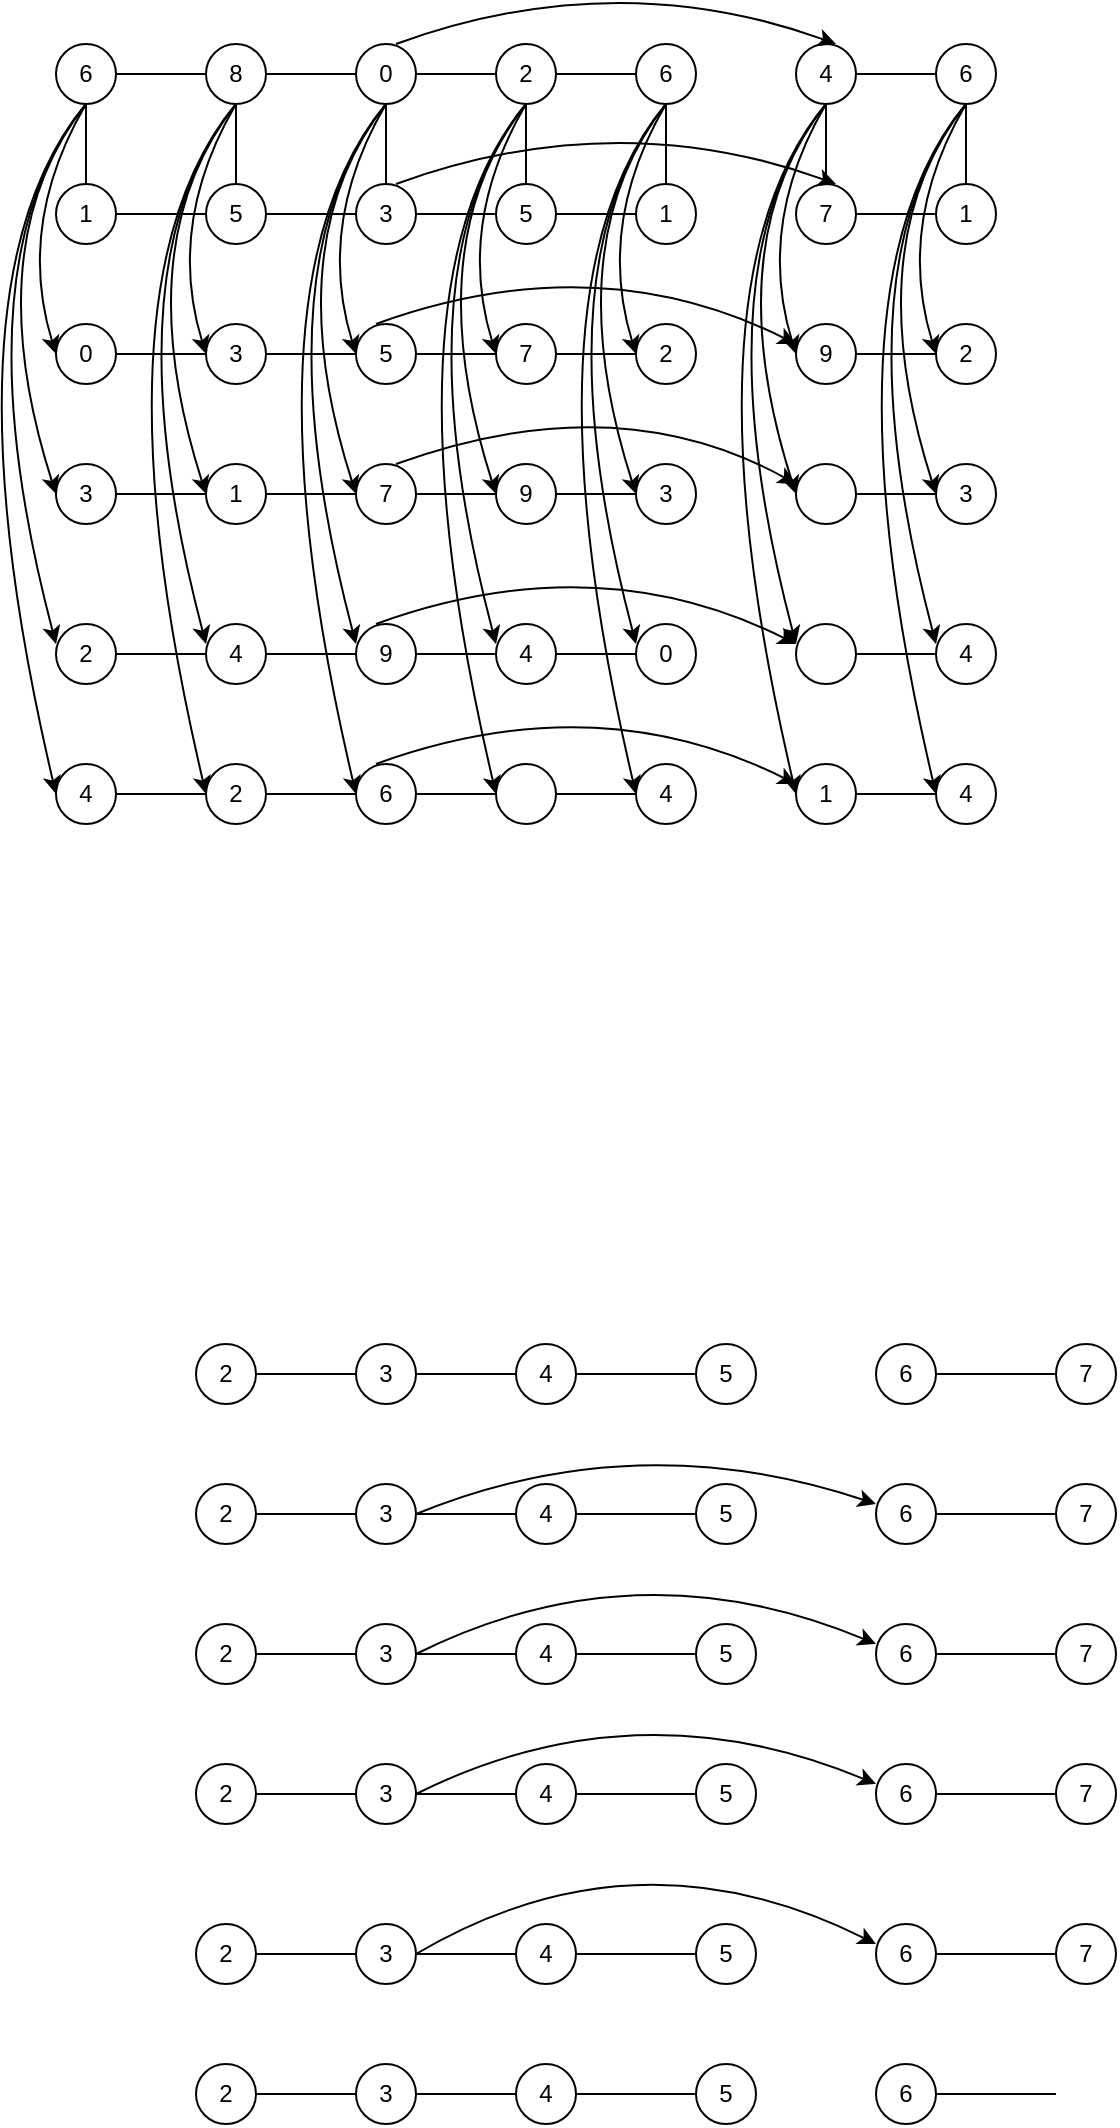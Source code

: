 <mxfile version="20.8.8" type="github">
  <diagram id="tOIdhlu8bh-TVHos4l_9" name="Page-1">
    <mxGraphModel dx="698" dy="359" grid="1" gridSize="10" guides="1" tooltips="1" connect="1" arrows="1" fold="1" page="1" pageScale="1" pageWidth="850" pageHeight="1100" math="0" shadow="0">
      <root>
        <mxCell id="0" />
        <mxCell id="1" parent="0" />
        <mxCell id="uRaPAf0IPCQTFlULBdDJ-1" value="6" style="ellipse;whiteSpace=wrap;html=1;aspect=fixed;" parent="1" vertex="1">
          <mxGeometry x="110" y="150" width="30" height="30" as="geometry" />
        </mxCell>
        <mxCell id="uRaPAf0IPCQTFlULBdDJ-46" value="" style="endArrow=none;html=1;rounded=0;exitX=1;exitY=0.5;exitDx=0;exitDy=0;entryX=0;entryY=0.5;entryDx=0;entryDy=0;" parent="1" source="uRaPAf0IPCQTFlULBdDJ-1" edge="1">
          <mxGeometry width="50" height="50" relative="1" as="geometry">
            <mxPoint x="260" y="350" as="sourcePoint" />
            <mxPoint x="190" y="165" as="targetPoint" />
          </mxGeometry>
        </mxCell>
        <mxCell id="YBmOw9YZCr0pzeHycZYB-2" value="1" style="ellipse;whiteSpace=wrap;html=1;aspect=fixed;" parent="1" vertex="1">
          <mxGeometry x="110" y="220" width="30" height="30" as="geometry" />
        </mxCell>
        <mxCell id="YBmOw9YZCr0pzeHycZYB-9" value="" style="endArrow=none;html=1;rounded=0;exitX=1;exitY=0.5;exitDx=0;exitDy=0;entryX=0;entryY=0.5;entryDx=0;entryDy=0;" parent="1" source="YBmOw9YZCr0pzeHycZYB-2" edge="1">
          <mxGeometry width="50" height="50" relative="1" as="geometry">
            <mxPoint x="260" y="420" as="sourcePoint" />
            <mxPoint x="190" y="235" as="targetPoint" />
          </mxGeometry>
        </mxCell>
        <mxCell id="YBmOw9YZCr0pzeHycZYB-15" value="0" style="ellipse;whiteSpace=wrap;html=1;aspect=fixed;" parent="1" vertex="1">
          <mxGeometry x="110" y="290" width="30" height="30" as="geometry" />
        </mxCell>
        <mxCell id="YBmOw9YZCr0pzeHycZYB-22" value="" style="endArrow=none;html=1;rounded=0;exitX=1;exitY=0.5;exitDx=0;exitDy=0;entryX=0;entryY=0.5;entryDx=0;entryDy=0;" parent="1" source="YBmOw9YZCr0pzeHycZYB-15" edge="1">
          <mxGeometry width="50" height="50" relative="1" as="geometry">
            <mxPoint x="260" y="490" as="sourcePoint" />
            <mxPoint x="190" y="305" as="targetPoint" />
          </mxGeometry>
        </mxCell>
        <mxCell id="YBmOw9YZCr0pzeHycZYB-28" value="3" style="ellipse;whiteSpace=wrap;html=1;aspect=fixed;" parent="1" vertex="1">
          <mxGeometry x="110" y="360" width="30" height="30" as="geometry" />
        </mxCell>
        <mxCell id="YBmOw9YZCr0pzeHycZYB-35" value="" style="endArrow=none;html=1;rounded=0;exitX=1;exitY=0.5;exitDx=0;exitDy=0;entryX=0;entryY=0.5;entryDx=0;entryDy=0;" parent="1" source="YBmOw9YZCr0pzeHycZYB-28" edge="1">
          <mxGeometry width="50" height="50" relative="1" as="geometry">
            <mxPoint x="260" y="560" as="sourcePoint" />
            <mxPoint x="190" y="375" as="targetPoint" />
          </mxGeometry>
        </mxCell>
        <mxCell id="YBmOw9YZCr0pzeHycZYB-41" value="2" style="ellipse;whiteSpace=wrap;html=1;aspect=fixed;" parent="1" vertex="1">
          <mxGeometry x="110" y="440" width="30" height="30" as="geometry" />
        </mxCell>
        <mxCell id="YBmOw9YZCr0pzeHycZYB-48" value="" style="endArrow=none;html=1;rounded=0;exitX=1;exitY=0.5;exitDx=0;exitDy=0;entryX=0;entryY=0.5;entryDx=0;entryDy=0;" parent="1" source="YBmOw9YZCr0pzeHycZYB-41" edge="1">
          <mxGeometry width="50" height="50" relative="1" as="geometry">
            <mxPoint x="260" y="640" as="sourcePoint" />
            <mxPoint x="190" y="455" as="targetPoint" />
          </mxGeometry>
        </mxCell>
        <mxCell id="YBmOw9YZCr0pzeHycZYB-54" value="" style="endArrow=none;html=1;rounded=0;exitX=0.5;exitY=0;exitDx=0;exitDy=0;entryX=0.5;entryY=1;entryDx=0;entryDy=0;" parent="1" source="YBmOw9YZCr0pzeHycZYB-2" target="uRaPAf0IPCQTFlULBdDJ-1" edge="1">
          <mxGeometry width="50" height="50" relative="1" as="geometry">
            <mxPoint x="350" y="290" as="sourcePoint" />
            <mxPoint x="400" y="240" as="targetPoint" />
          </mxGeometry>
        </mxCell>
        <mxCell id="YBmOw9YZCr0pzeHycZYB-58" value="" style="curved=1;endArrow=classic;html=1;rounded=0;exitX=0.5;exitY=1;exitDx=0;exitDy=0;entryX=0;entryY=0.5;entryDx=0;entryDy=0;" parent="1" source="uRaPAf0IPCQTFlULBdDJ-1" target="YBmOw9YZCr0pzeHycZYB-15" edge="1">
          <mxGeometry width="50" height="50" relative="1" as="geometry">
            <mxPoint x="310" y="315" as="sourcePoint" />
            <mxPoint x="540" y="309.99" as="targetPoint" />
            <Array as="points">
              <mxPoint x="90" y="240" />
            </Array>
          </mxGeometry>
        </mxCell>
        <mxCell id="YBmOw9YZCr0pzeHycZYB-59" value="" style="curved=1;endArrow=classic;html=1;rounded=0;exitX=0.5;exitY=1;exitDx=0;exitDy=0;entryX=0;entryY=0.5;entryDx=0;entryDy=0;" parent="1" source="uRaPAf0IPCQTFlULBdDJ-1" target="YBmOw9YZCr0pzeHycZYB-28" edge="1">
          <mxGeometry width="50" height="50" relative="1" as="geometry">
            <mxPoint x="135" y="190" as="sourcePoint" />
            <mxPoint x="120" y="315" as="targetPoint" />
            <Array as="points">
              <mxPoint x="70" y="250" />
            </Array>
          </mxGeometry>
        </mxCell>
        <mxCell id="YBmOw9YZCr0pzeHycZYB-60" value="" style="curved=1;endArrow=classic;html=1;rounded=0;entryX=0;entryY=0.333;entryDx=0;entryDy=0;entryPerimeter=0;" parent="1" target="YBmOw9YZCr0pzeHycZYB-41" edge="1">
          <mxGeometry width="50" height="50" relative="1" as="geometry">
            <mxPoint x="125" y="180" as="sourcePoint" />
            <mxPoint x="120" y="385" as="targetPoint" />
            <Array as="points">
              <mxPoint x="60" y="260" />
            </Array>
          </mxGeometry>
        </mxCell>
        <mxCell id="YBmOw9YZCr0pzeHycZYB-73" value="4" style="ellipse;whiteSpace=wrap;html=1;aspect=fixed;" parent="1" vertex="1">
          <mxGeometry x="110" y="510" width="30" height="30" as="geometry" />
        </mxCell>
        <mxCell id="YBmOw9YZCr0pzeHycZYB-79" value="" style="endArrow=none;html=1;rounded=0;exitX=1;exitY=0.5;exitDx=0;exitDy=0;entryX=0;entryY=0.5;entryDx=0;entryDy=0;" parent="1" source="YBmOw9YZCr0pzeHycZYB-73" edge="1">
          <mxGeometry width="50" height="50" relative="1" as="geometry">
            <mxPoint x="260" y="710" as="sourcePoint" />
            <mxPoint x="190" y="525" as="targetPoint" />
          </mxGeometry>
        </mxCell>
        <mxCell id="YBmOw9YZCr0pzeHycZYB-84" value="" style="curved=1;endArrow=classic;html=1;rounded=0;entryX=0;entryY=0.5;entryDx=0;entryDy=0;exitX=0.5;exitY=1;exitDx=0;exitDy=0;" parent="1" source="uRaPAf0IPCQTFlULBdDJ-1" target="YBmOw9YZCr0pzeHycZYB-73" edge="1">
          <mxGeometry width="50" height="50" relative="1" as="geometry">
            <mxPoint x="135" y="190" as="sourcePoint" />
            <mxPoint x="120" y="459.99" as="targetPoint" />
            <Array as="points">
              <mxPoint x="50" y="270" />
            </Array>
          </mxGeometry>
        </mxCell>
        <mxCell id="YBmOw9YZCr0pzeHycZYB-85" value="3" style="ellipse;whiteSpace=wrap;html=1;aspect=fixed;" parent="1" vertex="1">
          <mxGeometry x="260" y="800" width="30" height="30" as="geometry" />
        </mxCell>
        <mxCell id="YBmOw9YZCr0pzeHycZYB-86" value="2" style="ellipse;whiteSpace=wrap;html=1;aspect=fixed;" parent="1" vertex="1">
          <mxGeometry x="180" y="800" width="30" height="30" as="geometry" />
        </mxCell>
        <mxCell id="YBmOw9YZCr0pzeHycZYB-87" value="4" style="ellipse;whiteSpace=wrap;html=1;aspect=fixed;" parent="1" vertex="1">
          <mxGeometry x="340" y="800" width="30" height="30" as="geometry" />
        </mxCell>
        <mxCell id="YBmOw9YZCr0pzeHycZYB-88" value="5" style="ellipse;whiteSpace=wrap;html=1;aspect=fixed;" parent="1" vertex="1">
          <mxGeometry x="430" y="800" width="30" height="30" as="geometry" />
        </mxCell>
        <mxCell id="YBmOw9YZCr0pzeHycZYB-89" value="6" style="ellipse;whiteSpace=wrap;html=1;aspect=fixed;" parent="1" vertex="1">
          <mxGeometry x="520" y="800" width="30" height="30" as="geometry" />
        </mxCell>
        <mxCell id="YBmOw9YZCr0pzeHycZYB-90" value="7" style="ellipse;whiteSpace=wrap;html=1;aspect=fixed;" parent="1" vertex="1">
          <mxGeometry x="610" y="800" width="30" height="30" as="geometry" />
        </mxCell>
        <mxCell id="YBmOw9YZCr0pzeHycZYB-91" value="" style="endArrow=none;html=1;rounded=0;exitX=1;exitY=0.5;exitDx=0;exitDy=0;entryX=0;entryY=0.5;entryDx=0;entryDy=0;exitPerimeter=0;" parent="1" source="YBmOw9YZCr0pzeHycZYB-86" target="YBmOw9YZCr0pzeHycZYB-85" edge="1">
          <mxGeometry width="50" height="50" relative="1" as="geometry">
            <mxPoint x="140" y="825" as="sourcePoint" />
            <mxPoint x="190" y="825" as="targetPoint" />
          </mxGeometry>
        </mxCell>
        <mxCell id="YBmOw9YZCr0pzeHycZYB-92" value="" style="endArrow=none;html=1;rounded=0;exitX=1;exitY=0.5;exitDx=0;exitDy=0;entryX=0;entryY=0.5;entryDx=0;entryDy=0;" parent="1" source="YBmOw9YZCr0pzeHycZYB-85" target="YBmOw9YZCr0pzeHycZYB-87" edge="1">
          <mxGeometry width="50" height="50" relative="1" as="geometry">
            <mxPoint x="150" y="835" as="sourcePoint" />
            <mxPoint x="200" y="835" as="targetPoint" />
          </mxGeometry>
        </mxCell>
        <mxCell id="YBmOw9YZCr0pzeHycZYB-93" value="" style="endArrow=none;html=1;rounded=0;exitX=1;exitY=0.5;exitDx=0;exitDy=0;entryX=0;entryY=0.5;entryDx=0;entryDy=0;" parent="1" source="YBmOw9YZCr0pzeHycZYB-87" target="YBmOw9YZCr0pzeHycZYB-88" edge="1">
          <mxGeometry width="50" height="50" relative="1" as="geometry">
            <mxPoint x="300" y="825" as="sourcePoint" />
            <mxPoint x="410" y="820" as="targetPoint" />
          </mxGeometry>
        </mxCell>
        <mxCell id="YBmOw9YZCr0pzeHycZYB-94" value="" style="endArrow=none;html=1;rounded=0;exitX=1;exitY=0.5;exitDx=0;exitDy=0;entryX=0;entryY=0.5;entryDx=0;entryDy=0;" parent="1" source="YBmOw9YZCr0pzeHycZYB-89" target="YBmOw9YZCr0pzeHycZYB-90" edge="1">
          <mxGeometry width="50" height="50" relative="1" as="geometry">
            <mxPoint x="470" y="825" as="sourcePoint" />
            <mxPoint x="530" y="825" as="targetPoint" />
          </mxGeometry>
        </mxCell>
        <mxCell id="YBmOw9YZCr0pzeHycZYB-95" value="3" style="ellipse;whiteSpace=wrap;html=1;aspect=fixed;" parent="1" vertex="1">
          <mxGeometry x="260" y="870" width="30" height="30" as="geometry" />
        </mxCell>
        <mxCell id="YBmOw9YZCr0pzeHycZYB-96" value="2" style="ellipse;whiteSpace=wrap;html=1;aspect=fixed;" parent="1" vertex="1">
          <mxGeometry x="180" y="870" width="30" height="30" as="geometry" />
        </mxCell>
        <mxCell id="YBmOw9YZCr0pzeHycZYB-97" value="4" style="ellipse;whiteSpace=wrap;html=1;aspect=fixed;" parent="1" vertex="1">
          <mxGeometry x="340" y="870" width="30" height="30" as="geometry" />
        </mxCell>
        <mxCell id="YBmOw9YZCr0pzeHycZYB-98" value="5" style="ellipse;whiteSpace=wrap;html=1;aspect=fixed;" parent="1" vertex="1">
          <mxGeometry x="430" y="870" width="30" height="30" as="geometry" />
        </mxCell>
        <mxCell id="YBmOw9YZCr0pzeHycZYB-99" value="6" style="ellipse;whiteSpace=wrap;html=1;aspect=fixed;" parent="1" vertex="1">
          <mxGeometry x="520" y="870" width="30" height="30" as="geometry" />
        </mxCell>
        <mxCell id="YBmOw9YZCr0pzeHycZYB-100" value="7" style="ellipse;whiteSpace=wrap;html=1;aspect=fixed;" parent="1" vertex="1">
          <mxGeometry x="610" y="870" width="30" height="30" as="geometry" />
        </mxCell>
        <mxCell id="YBmOw9YZCr0pzeHycZYB-101" value="" style="endArrow=none;html=1;rounded=0;exitX=1;exitY=0.5;exitDx=0;exitDy=0;entryX=0;entryY=0.5;entryDx=0;entryDy=0;exitPerimeter=0;" parent="1" source="YBmOw9YZCr0pzeHycZYB-96" target="YBmOw9YZCr0pzeHycZYB-95" edge="1">
          <mxGeometry width="50" height="50" relative="1" as="geometry">
            <mxPoint x="140" y="895" as="sourcePoint" />
            <mxPoint x="190" y="895" as="targetPoint" />
          </mxGeometry>
        </mxCell>
        <mxCell id="YBmOw9YZCr0pzeHycZYB-102" value="" style="endArrow=none;html=1;rounded=0;exitX=1;exitY=0.5;exitDx=0;exitDy=0;entryX=0;entryY=0.5;entryDx=0;entryDy=0;" parent="1" source="YBmOw9YZCr0pzeHycZYB-95" target="YBmOw9YZCr0pzeHycZYB-97" edge="1">
          <mxGeometry width="50" height="50" relative="1" as="geometry">
            <mxPoint x="150" y="905" as="sourcePoint" />
            <mxPoint x="200" y="905" as="targetPoint" />
          </mxGeometry>
        </mxCell>
        <mxCell id="YBmOw9YZCr0pzeHycZYB-103" value="" style="endArrow=none;html=1;rounded=0;exitX=1;exitY=0.5;exitDx=0;exitDy=0;entryX=0;entryY=0.5;entryDx=0;entryDy=0;" parent="1" source="YBmOw9YZCr0pzeHycZYB-97" target="YBmOw9YZCr0pzeHycZYB-98" edge="1">
          <mxGeometry width="50" height="50" relative="1" as="geometry">
            <mxPoint x="300" y="895" as="sourcePoint" />
            <mxPoint x="410" y="890" as="targetPoint" />
          </mxGeometry>
        </mxCell>
        <mxCell id="YBmOw9YZCr0pzeHycZYB-104" value="" style="endArrow=none;html=1;rounded=0;exitX=1;exitY=0.5;exitDx=0;exitDy=0;entryX=0;entryY=0.5;entryDx=0;entryDy=0;" parent="1" source="YBmOw9YZCr0pzeHycZYB-99" target="YBmOw9YZCr0pzeHycZYB-100" edge="1">
          <mxGeometry width="50" height="50" relative="1" as="geometry">
            <mxPoint x="470" y="895" as="sourcePoint" />
            <mxPoint x="530" y="895" as="targetPoint" />
          </mxGeometry>
        </mxCell>
        <mxCell id="YBmOw9YZCr0pzeHycZYB-105" value="" style="curved=1;endArrow=classic;html=1;rounded=0;exitX=1;exitY=0.5;exitDx=0;exitDy=0;entryX=0;entryY=0.333;entryDx=0;entryDy=0;entryPerimeter=0;" parent="1" source="YBmOw9YZCr0pzeHycZYB-95" target="YBmOw9YZCr0pzeHycZYB-99" edge="1">
          <mxGeometry width="50" height="50" relative="1" as="geometry">
            <mxPoint x="300" y="890" as="sourcePoint" />
            <mxPoint x="440" y="960" as="targetPoint" />
            <Array as="points">
              <mxPoint x="400" y="840" />
            </Array>
          </mxGeometry>
        </mxCell>
        <mxCell id="YBmOw9YZCr0pzeHycZYB-106" value="3" style="ellipse;whiteSpace=wrap;html=1;aspect=fixed;" parent="1" vertex="1">
          <mxGeometry x="260" y="940" width="30" height="30" as="geometry" />
        </mxCell>
        <mxCell id="YBmOw9YZCr0pzeHycZYB-107" value="2" style="ellipse;whiteSpace=wrap;html=1;aspect=fixed;" parent="1" vertex="1">
          <mxGeometry x="180" y="940" width="30" height="30" as="geometry" />
        </mxCell>
        <mxCell id="YBmOw9YZCr0pzeHycZYB-108" value="4" style="ellipse;whiteSpace=wrap;html=1;aspect=fixed;" parent="1" vertex="1">
          <mxGeometry x="340" y="940" width="30" height="30" as="geometry" />
        </mxCell>
        <mxCell id="YBmOw9YZCr0pzeHycZYB-109" value="5" style="ellipse;whiteSpace=wrap;html=1;aspect=fixed;" parent="1" vertex="1">
          <mxGeometry x="430" y="940" width="30" height="30" as="geometry" />
        </mxCell>
        <mxCell id="YBmOw9YZCr0pzeHycZYB-110" value="6" style="ellipse;whiteSpace=wrap;html=1;aspect=fixed;" parent="1" vertex="1">
          <mxGeometry x="520" y="940" width="30" height="30" as="geometry" />
        </mxCell>
        <mxCell id="YBmOw9YZCr0pzeHycZYB-111" value="7" style="ellipse;whiteSpace=wrap;html=1;aspect=fixed;" parent="1" vertex="1">
          <mxGeometry x="610" y="940" width="30" height="30" as="geometry" />
        </mxCell>
        <mxCell id="YBmOw9YZCr0pzeHycZYB-112" value="" style="endArrow=none;html=1;rounded=0;exitX=1;exitY=0.5;exitDx=0;exitDy=0;entryX=0;entryY=0.5;entryDx=0;entryDy=0;exitPerimeter=0;" parent="1" source="YBmOw9YZCr0pzeHycZYB-107" target="YBmOw9YZCr0pzeHycZYB-106" edge="1">
          <mxGeometry width="50" height="50" relative="1" as="geometry">
            <mxPoint x="140" y="965" as="sourcePoint" />
            <mxPoint x="190" y="965" as="targetPoint" />
          </mxGeometry>
        </mxCell>
        <mxCell id="YBmOw9YZCr0pzeHycZYB-113" value="" style="endArrow=none;html=1;rounded=0;exitX=1;exitY=0.5;exitDx=0;exitDy=0;entryX=0;entryY=0.5;entryDx=0;entryDy=0;" parent="1" source="YBmOw9YZCr0pzeHycZYB-106" target="YBmOw9YZCr0pzeHycZYB-108" edge="1">
          <mxGeometry width="50" height="50" relative="1" as="geometry">
            <mxPoint x="150" y="975" as="sourcePoint" />
            <mxPoint x="200" y="975" as="targetPoint" />
          </mxGeometry>
        </mxCell>
        <mxCell id="YBmOw9YZCr0pzeHycZYB-114" value="" style="endArrow=none;html=1;rounded=0;exitX=1;exitY=0.5;exitDx=0;exitDy=0;entryX=0;entryY=0.5;entryDx=0;entryDy=0;" parent="1" source="YBmOw9YZCr0pzeHycZYB-108" target="YBmOw9YZCr0pzeHycZYB-109" edge="1">
          <mxGeometry width="50" height="50" relative="1" as="geometry">
            <mxPoint x="300" y="965" as="sourcePoint" />
            <mxPoint x="410" y="960" as="targetPoint" />
          </mxGeometry>
        </mxCell>
        <mxCell id="YBmOw9YZCr0pzeHycZYB-115" value="" style="endArrow=none;html=1;rounded=0;exitX=1;exitY=0.5;exitDx=0;exitDy=0;entryX=0;entryY=0.5;entryDx=0;entryDy=0;" parent="1" source="YBmOw9YZCr0pzeHycZYB-110" target="YBmOw9YZCr0pzeHycZYB-111" edge="1">
          <mxGeometry width="50" height="50" relative="1" as="geometry">
            <mxPoint x="470" y="965" as="sourcePoint" />
            <mxPoint x="530" y="965" as="targetPoint" />
          </mxGeometry>
        </mxCell>
        <mxCell id="YBmOw9YZCr0pzeHycZYB-116" value="" style="curved=1;endArrow=classic;html=1;rounded=0;exitX=1;exitY=0.5;exitDx=0;exitDy=0;entryX=0;entryY=0.333;entryDx=0;entryDy=0;entryPerimeter=0;" parent="1" source="YBmOw9YZCr0pzeHycZYB-106" target="YBmOw9YZCr0pzeHycZYB-110" edge="1">
          <mxGeometry width="50" height="50" relative="1" as="geometry">
            <mxPoint x="300" y="950" as="sourcePoint" />
            <mxPoint x="440" y="1020" as="targetPoint" />
            <Array as="points">
              <mxPoint x="400" y="900" />
            </Array>
          </mxGeometry>
        </mxCell>
        <mxCell id="YBmOw9YZCr0pzeHycZYB-117" value="3" style="ellipse;whiteSpace=wrap;html=1;aspect=fixed;" parent="1" vertex="1">
          <mxGeometry x="260" y="1010" width="30" height="30" as="geometry" />
        </mxCell>
        <mxCell id="YBmOw9YZCr0pzeHycZYB-118" value="2" style="ellipse;whiteSpace=wrap;html=1;aspect=fixed;" parent="1" vertex="1">
          <mxGeometry x="180" y="1010" width="30" height="30" as="geometry" />
        </mxCell>
        <mxCell id="YBmOw9YZCr0pzeHycZYB-119" value="4" style="ellipse;whiteSpace=wrap;html=1;aspect=fixed;" parent="1" vertex="1">
          <mxGeometry x="340" y="1010" width="30" height="30" as="geometry" />
        </mxCell>
        <mxCell id="YBmOw9YZCr0pzeHycZYB-120" value="5" style="ellipse;whiteSpace=wrap;html=1;aspect=fixed;" parent="1" vertex="1">
          <mxGeometry x="430" y="1010" width="30" height="30" as="geometry" />
        </mxCell>
        <mxCell id="YBmOw9YZCr0pzeHycZYB-121" value="6" style="ellipse;whiteSpace=wrap;html=1;aspect=fixed;" parent="1" vertex="1">
          <mxGeometry x="520" y="1010" width="30" height="30" as="geometry" />
        </mxCell>
        <mxCell id="YBmOw9YZCr0pzeHycZYB-122" value="7" style="ellipse;whiteSpace=wrap;html=1;aspect=fixed;" parent="1" vertex="1">
          <mxGeometry x="610" y="1010" width="30" height="30" as="geometry" />
        </mxCell>
        <mxCell id="YBmOw9YZCr0pzeHycZYB-123" value="" style="endArrow=none;html=1;rounded=0;exitX=1;exitY=0.5;exitDx=0;exitDy=0;entryX=0;entryY=0.5;entryDx=0;entryDy=0;exitPerimeter=0;" parent="1" source="YBmOw9YZCr0pzeHycZYB-118" target="YBmOw9YZCr0pzeHycZYB-117" edge="1">
          <mxGeometry width="50" height="50" relative="1" as="geometry">
            <mxPoint x="140" y="1035" as="sourcePoint" />
            <mxPoint x="190" y="1035" as="targetPoint" />
          </mxGeometry>
        </mxCell>
        <mxCell id="YBmOw9YZCr0pzeHycZYB-124" value="" style="endArrow=none;html=1;rounded=0;exitX=1;exitY=0.5;exitDx=0;exitDy=0;entryX=0;entryY=0.5;entryDx=0;entryDy=0;" parent="1" source="YBmOw9YZCr0pzeHycZYB-117" target="YBmOw9YZCr0pzeHycZYB-119" edge="1">
          <mxGeometry width="50" height="50" relative="1" as="geometry">
            <mxPoint x="150" y="1045" as="sourcePoint" />
            <mxPoint x="200" y="1045" as="targetPoint" />
          </mxGeometry>
        </mxCell>
        <mxCell id="YBmOw9YZCr0pzeHycZYB-125" value="" style="endArrow=none;html=1;rounded=0;exitX=1;exitY=0.5;exitDx=0;exitDy=0;entryX=0;entryY=0.5;entryDx=0;entryDy=0;" parent="1" source="YBmOw9YZCr0pzeHycZYB-119" target="YBmOw9YZCr0pzeHycZYB-120" edge="1">
          <mxGeometry width="50" height="50" relative="1" as="geometry">
            <mxPoint x="300" y="1035" as="sourcePoint" />
            <mxPoint x="410" y="1030" as="targetPoint" />
          </mxGeometry>
        </mxCell>
        <mxCell id="YBmOw9YZCr0pzeHycZYB-126" value="" style="endArrow=none;html=1;rounded=0;exitX=1;exitY=0.5;exitDx=0;exitDy=0;entryX=0;entryY=0.5;entryDx=0;entryDy=0;" parent="1" source="YBmOw9YZCr0pzeHycZYB-121" target="YBmOw9YZCr0pzeHycZYB-122" edge="1">
          <mxGeometry width="50" height="50" relative="1" as="geometry">
            <mxPoint x="470" y="1035" as="sourcePoint" />
            <mxPoint x="530" y="1035" as="targetPoint" />
          </mxGeometry>
        </mxCell>
        <mxCell id="YBmOw9YZCr0pzeHycZYB-127" value="" style="curved=1;endArrow=classic;html=1;rounded=0;exitX=1;exitY=0.5;exitDx=0;exitDy=0;entryX=0;entryY=0.333;entryDx=0;entryDy=0;entryPerimeter=0;" parent="1" source="YBmOw9YZCr0pzeHycZYB-117" target="YBmOw9YZCr0pzeHycZYB-121" edge="1">
          <mxGeometry width="50" height="50" relative="1" as="geometry">
            <mxPoint x="300" y="1020" as="sourcePoint" />
            <mxPoint x="440" y="1090" as="targetPoint" />
            <Array as="points">
              <mxPoint x="400" y="970" />
            </Array>
          </mxGeometry>
        </mxCell>
        <mxCell id="YBmOw9YZCr0pzeHycZYB-128" value="3" style="ellipse;whiteSpace=wrap;html=1;aspect=fixed;" parent="1" vertex="1">
          <mxGeometry x="260" y="1090" width="30" height="30" as="geometry" />
        </mxCell>
        <mxCell id="YBmOw9YZCr0pzeHycZYB-129" value="2" style="ellipse;whiteSpace=wrap;html=1;aspect=fixed;" parent="1" vertex="1">
          <mxGeometry x="180" y="1090" width="30" height="30" as="geometry" />
        </mxCell>
        <mxCell id="YBmOw9YZCr0pzeHycZYB-130" value="4" style="ellipse;whiteSpace=wrap;html=1;aspect=fixed;" parent="1" vertex="1">
          <mxGeometry x="340" y="1090" width="30" height="30" as="geometry" />
        </mxCell>
        <mxCell id="YBmOw9YZCr0pzeHycZYB-131" value="5" style="ellipse;whiteSpace=wrap;html=1;aspect=fixed;" parent="1" vertex="1">
          <mxGeometry x="430" y="1090" width="30" height="30" as="geometry" />
        </mxCell>
        <mxCell id="YBmOw9YZCr0pzeHycZYB-132" value="6" style="ellipse;whiteSpace=wrap;html=1;aspect=fixed;" parent="1" vertex="1">
          <mxGeometry x="520" y="1090" width="30" height="30" as="geometry" />
        </mxCell>
        <mxCell id="YBmOw9YZCr0pzeHycZYB-133" value="7" style="ellipse;whiteSpace=wrap;html=1;aspect=fixed;" parent="1" vertex="1">
          <mxGeometry x="610" y="1090" width="30" height="30" as="geometry" />
        </mxCell>
        <mxCell id="YBmOw9YZCr0pzeHycZYB-134" value="" style="endArrow=none;html=1;rounded=0;exitX=1;exitY=0.5;exitDx=0;exitDy=0;entryX=0;entryY=0.5;entryDx=0;entryDy=0;exitPerimeter=0;" parent="1" source="YBmOw9YZCr0pzeHycZYB-129" target="YBmOw9YZCr0pzeHycZYB-128" edge="1">
          <mxGeometry width="50" height="50" relative="1" as="geometry">
            <mxPoint x="140" y="1115" as="sourcePoint" />
            <mxPoint x="190" y="1115" as="targetPoint" />
          </mxGeometry>
        </mxCell>
        <mxCell id="YBmOw9YZCr0pzeHycZYB-135" value="" style="endArrow=none;html=1;rounded=0;exitX=1;exitY=0.5;exitDx=0;exitDy=0;entryX=0;entryY=0.5;entryDx=0;entryDy=0;" parent="1" source="YBmOw9YZCr0pzeHycZYB-128" target="YBmOw9YZCr0pzeHycZYB-130" edge="1">
          <mxGeometry width="50" height="50" relative="1" as="geometry">
            <mxPoint x="150" y="1125" as="sourcePoint" />
            <mxPoint x="200" y="1125" as="targetPoint" />
          </mxGeometry>
        </mxCell>
        <mxCell id="YBmOw9YZCr0pzeHycZYB-136" value="" style="endArrow=none;html=1;rounded=0;exitX=1;exitY=0.5;exitDx=0;exitDy=0;entryX=0;entryY=0.5;entryDx=0;entryDy=0;" parent="1" source="YBmOw9YZCr0pzeHycZYB-130" target="YBmOw9YZCr0pzeHycZYB-131" edge="1">
          <mxGeometry width="50" height="50" relative="1" as="geometry">
            <mxPoint x="300" y="1115" as="sourcePoint" />
            <mxPoint x="410" y="1110" as="targetPoint" />
          </mxGeometry>
        </mxCell>
        <mxCell id="YBmOw9YZCr0pzeHycZYB-137" value="" style="endArrow=none;html=1;rounded=0;exitX=1;exitY=0.5;exitDx=0;exitDy=0;entryX=0;entryY=0.5;entryDx=0;entryDy=0;" parent="1" source="YBmOw9YZCr0pzeHycZYB-132" target="YBmOw9YZCr0pzeHycZYB-133" edge="1">
          <mxGeometry width="50" height="50" relative="1" as="geometry">
            <mxPoint x="470" y="1115" as="sourcePoint" />
            <mxPoint x="530" y="1115" as="targetPoint" />
          </mxGeometry>
        </mxCell>
        <mxCell id="YBmOw9YZCr0pzeHycZYB-138" value="" style="curved=1;endArrow=classic;html=1;rounded=0;exitX=1;exitY=0.5;exitDx=0;exitDy=0;entryX=0;entryY=0.333;entryDx=0;entryDy=0;entryPerimeter=0;" parent="1" source="YBmOw9YZCr0pzeHycZYB-128" target="YBmOw9YZCr0pzeHycZYB-132" edge="1">
          <mxGeometry width="50" height="50" relative="1" as="geometry">
            <mxPoint x="300" y="1090" as="sourcePoint" />
            <mxPoint x="440" y="1160" as="targetPoint" />
            <Array as="points">
              <mxPoint x="400" y="1040" />
            </Array>
          </mxGeometry>
        </mxCell>
        <mxCell id="YBmOw9YZCr0pzeHycZYB-139" value="3" style="ellipse;whiteSpace=wrap;html=1;aspect=fixed;" parent="1" vertex="1">
          <mxGeometry x="260" y="1160" width="30" height="30" as="geometry" />
        </mxCell>
        <mxCell id="YBmOw9YZCr0pzeHycZYB-140" value="2" style="ellipse;whiteSpace=wrap;html=1;aspect=fixed;" parent="1" vertex="1">
          <mxGeometry x="180" y="1160" width="30" height="30" as="geometry" />
        </mxCell>
        <mxCell id="YBmOw9YZCr0pzeHycZYB-141" value="4" style="ellipse;whiteSpace=wrap;html=1;aspect=fixed;" parent="1" vertex="1">
          <mxGeometry x="340" y="1160" width="30" height="30" as="geometry" />
        </mxCell>
        <mxCell id="YBmOw9YZCr0pzeHycZYB-142" value="5" style="ellipse;whiteSpace=wrap;html=1;aspect=fixed;" parent="1" vertex="1">
          <mxGeometry x="430" y="1160" width="30" height="30" as="geometry" />
        </mxCell>
        <mxCell id="YBmOw9YZCr0pzeHycZYB-143" value="6" style="ellipse;whiteSpace=wrap;html=1;aspect=fixed;" parent="1" vertex="1">
          <mxGeometry x="520" y="1160" width="30" height="30" as="geometry" />
        </mxCell>
        <mxCell id="YBmOw9YZCr0pzeHycZYB-144" value="" style="endArrow=none;html=1;rounded=0;exitX=1;exitY=0.5;exitDx=0;exitDy=0;entryX=0;entryY=0.5;entryDx=0;entryDy=0;exitPerimeter=0;" parent="1" source="YBmOw9YZCr0pzeHycZYB-140" target="YBmOw9YZCr0pzeHycZYB-139" edge="1">
          <mxGeometry width="50" height="50" relative="1" as="geometry">
            <mxPoint x="140" y="1185" as="sourcePoint" />
            <mxPoint x="190" y="1185" as="targetPoint" />
          </mxGeometry>
        </mxCell>
        <mxCell id="YBmOw9YZCr0pzeHycZYB-145" value="" style="endArrow=none;html=1;rounded=0;exitX=1;exitY=0.5;exitDx=0;exitDy=0;entryX=0;entryY=0.5;entryDx=0;entryDy=0;" parent="1" source="YBmOw9YZCr0pzeHycZYB-139" target="YBmOw9YZCr0pzeHycZYB-141" edge="1">
          <mxGeometry width="50" height="50" relative="1" as="geometry">
            <mxPoint x="150" y="1195" as="sourcePoint" />
            <mxPoint x="200" y="1195" as="targetPoint" />
          </mxGeometry>
        </mxCell>
        <mxCell id="YBmOw9YZCr0pzeHycZYB-146" value="" style="endArrow=none;html=1;rounded=0;exitX=1;exitY=0.5;exitDx=0;exitDy=0;entryX=0;entryY=0.5;entryDx=0;entryDy=0;" parent="1" source="YBmOw9YZCr0pzeHycZYB-141" target="YBmOw9YZCr0pzeHycZYB-142" edge="1">
          <mxGeometry width="50" height="50" relative="1" as="geometry">
            <mxPoint x="300" y="1185" as="sourcePoint" />
            <mxPoint x="410" y="1180" as="targetPoint" />
          </mxGeometry>
        </mxCell>
        <mxCell id="YBmOw9YZCr0pzeHycZYB-147" value="" style="endArrow=none;html=1;rounded=0;exitX=1;exitY=0.5;exitDx=0;exitDy=0;entryX=0;entryY=0.5;entryDx=0;entryDy=0;" parent="1" source="YBmOw9YZCr0pzeHycZYB-143" edge="1">
          <mxGeometry width="50" height="50" relative="1" as="geometry">
            <mxPoint x="470" y="1185" as="sourcePoint" />
            <mxPoint x="610.0" y="1175" as="targetPoint" />
          </mxGeometry>
        </mxCell>
        <mxCell id="YBmOw9YZCr0pzeHycZYB-148" value="8" style="ellipse;whiteSpace=wrap;html=1;aspect=fixed;" parent="1" vertex="1">
          <mxGeometry x="185" y="150" width="30" height="30" as="geometry" />
        </mxCell>
        <mxCell id="YBmOw9YZCr0pzeHycZYB-149" value="" style="endArrow=none;html=1;rounded=0;exitX=1;exitY=0.5;exitDx=0;exitDy=0;entryX=0;entryY=0.5;entryDx=0;entryDy=0;" parent="1" source="YBmOw9YZCr0pzeHycZYB-148" edge="1">
          <mxGeometry width="50" height="50" relative="1" as="geometry">
            <mxPoint x="335" y="350" as="sourcePoint" />
            <mxPoint x="265" y="165" as="targetPoint" />
          </mxGeometry>
        </mxCell>
        <mxCell id="YBmOw9YZCr0pzeHycZYB-150" value="5" style="ellipse;whiteSpace=wrap;html=1;aspect=fixed;" parent="1" vertex="1">
          <mxGeometry x="185" y="220" width="30" height="30" as="geometry" />
        </mxCell>
        <mxCell id="YBmOw9YZCr0pzeHycZYB-151" value="" style="endArrow=none;html=1;rounded=0;exitX=1;exitY=0.5;exitDx=0;exitDy=0;entryX=0;entryY=0.5;entryDx=0;entryDy=0;" parent="1" source="YBmOw9YZCr0pzeHycZYB-150" edge="1">
          <mxGeometry width="50" height="50" relative="1" as="geometry">
            <mxPoint x="335" y="420" as="sourcePoint" />
            <mxPoint x="265" y="235" as="targetPoint" />
          </mxGeometry>
        </mxCell>
        <mxCell id="YBmOw9YZCr0pzeHycZYB-152" value="3" style="ellipse;whiteSpace=wrap;html=1;aspect=fixed;" parent="1" vertex="1">
          <mxGeometry x="185" y="290" width="30" height="30" as="geometry" />
        </mxCell>
        <mxCell id="YBmOw9YZCr0pzeHycZYB-153" value="" style="endArrow=none;html=1;rounded=0;exitX=1;exitY=0.5;exitDx=0;exitDy=0;entryX=0;entryY=0.5;entryDx=0;entryDy=0;" parent="1" source="YBmOw9YZCr0pzeHycZYB-152" edge="1">
          <mxGeometry width="50" height="50" relative="1" as="geometry">
            <mxPoint x="335" y="490" as="sourcePoint" />
            <mxPoint x="265" y="305" as="targetPoint" />
          </mxGeometry>
        </mxCell>
        <mxCell id="YBmOw9YZCr0pzeHycZYB-154" value="1" style="ellipse;whiteSpace=wrap;html=1;aspect=fixed;" parent="1" vertex="1">
          <mxGeometry x="185" y="360" width="30" height="30" as="geometry" />
        </mxCell>
        <mxCell id="YBmOw9YZCr0pzeHycZYB-155" value="" style="endArrow=none;html=1;rounded=0;exitX=1;exitY=0.5;exitDx=0;exitDy=0;entryX=0;entryY=0.5;entryDx=0;entryDy=0;" parent="1" source="YBmOw9YZCr0pzeHycZYB-154" edge="1">
          <mxGeometry width="50" height="50" relative="1" as="geometry">
            <mxPoint x="335" y="560" as="sourcePoint" />
            <mxPoint x="265" y="375" as="targetPoint" />
          </mxGeometry>
        </mxCell>
        <mxCell id="YBmOw9YZCr0pzeHycZYB-156" value="4" style="ellipse;whiteSpace=wrap;html=1;aspect=fixed;" parent="1" vertex="1">
          <mxGeometry x="185" y="440" width="30" height="30" as="geometry" />
        </mxCell>
        <mxCell id="YBmOw9YZCr0pzeHycZYB-157" value="" style="endArrow=none;html=1;rounded=0;exitX=1;exitY=0.5;exitDx=0;exitDy=0;entryX=0;entryY=0.5;entryDx=0;entryDy=0;" parent="1" source="YBmOw9YZCr0pzeHycZYB-156" edge="1">
          <mxGeometry width="50" height="50" relative="1" as="geometry">
            <mxPoint x="335" y="640" as="sourcePoint" />
            <mxPoint x="265" y="455" as="targetPoint" />
          </mxGeometry>
        </mxCell>
        <mxCell id="YBmOw9YZCr0pzeHycZYB-158" value="" style="endArrow=none;html=1;rounded=0;exitX=0.5;exitY=0;exitDx=0;exitDy=0;entryX=0.5;entryY=1;entryDx=0;entryDy=0;" parent="1" source="YBmOw9YZCr0pzeHycZYB-150" target="YBmOw9YZCr0pzeHycZYB-148" edge="1">
          <mxGeometry width="50" height="50" relative="1" as="geometry">
            <mxPoint x="425" y="290" as="sourcePoint" />
            <mxPoint x="475" y="240" as="targetPoint" />
          </mxGeometry>
        </mxCell>
        <mxCell id="YBmOw9YZCr0pzeHycZYB-159" value="" style="curved=1;endArrow=classic;html=1;rounded=0;exitX=0.5;exitY=1;exitDx=0;exitDy=0;entryX=0;entryY=0.5;entryDx=0;entryDy=0;" parent="1" source="YBmOw9YZCr0pzeHycZYB-148" target="YBmOw9YZCr0pzeHycZYB-152" edge="1">
          <mxGeometry width="50" height="50" relative="1" as="geometry">
            <mxPoint x="385" y="315" as="sourcePoint" />
            <mxPoint x="615" y="309.99" as="targetPoint" />
            <Array as="points">
              <mxPoint x="165" y="240" />
            </Array>
          </mxGeometry>
        </mxCell>
        <mxCell id="YBmOw9YZCr0pzeHycZYB-160" value="" style="curved=1;endArrow=classic;html=1;rounded=0;exitX=0.5;exitY=1;exitDx=0;exitDy=0;entryX=0;entryY=0.5;entryDx=0;entryDy=0;" parent="1" source="YBmOw9YZCr0pzeHycZYB-148" target="YBmOw9YZCr0pzeHycZYB-154" edge="1">
          <mxGeometry width="50" height="50" relative="1" as="geometry">
            <mxPoint x="210" y="190" as="sourcePoint" />
            <mxPoint x="195" y="315" as="targetPoint" />
            <Array as="points">
              <mxPoint x="145" y="250" />
            </Array>
          </mxGeometry>
        </mxCell>
        <mxCell id="YBmOw9YZCr0pzeHycZYB-161" value="" style="curved=1;endArrow=classic;html=1;rounded=0;entryX=0;entryY=0.333;entryDx=0;entryDy=0;entryPerimeter=0;" parent="1" target="YBmOw9YZCr0pzeHycZYB-156" edge="1">
          <mxGeometry width="50" height="50" relative="1" as="geometry">
            <mxPoint x="200" y="180" as="sourcePoint" />
            <mxPoint x="195" y="385" as="targetPoint" />
            <Array as="points">
              <mxPoint x="135" y="260" />
            </Array>
          </mxGeometry>
        </mxCell>
        <mxCell id="YBmOw9YZCr0pzeHycZYB-162" value="2" style="ellipse;whiteSpace=wrap;html=1;aspect=fixed;" parent="1" vertex="1">
          <mxGeometry x="185" y="510" width="30" height="30" as="geometry" />
        </mxCell>
        <mxCell id="YBmOw9YZCr0pzeHycZYB-163" value="" style="endArrow=none;html=1;rounded=0;exitX=1;exitY=0.5;exitDx=0;exitDy=0;entryX=0;entryY=0.5;entryDx=0;entryDy=0;" parent="1" source="YBmOw9YZCr0pzeHycZYB-162" edge="1">
          <mxGeometry width="50" height="50" relative="1" as="geometry">
            <mxPoint x="335" y="710" as="sourcePoint" />
            <mxPoint x="265" y="525" as="targetPoint" />
          </mxGeometry>
        </mxCell>
        <mxCell id="YBmOw9YZCr0pzeHycZYB-164" value="" style="curved=1;endArrow=classic;html=1;rounded=0;entryX=0;entryY=0.5;entryDx=0;entryDy=0;exitX=0.5;exitY=1;exitDx=0;exitDy=0;" parent="1" source="YBmOw9YZCr0pzeHycZYB-148" target="YBmOw9YZCr0pzeHycZYB-162" edge="1">
          <mxGeometry width="50" height="50" relative="1" as="geometry">
            <mxPoint x="210" y="190" as="sourcePoint" />
            <mxPoint x="195" y="459.99" as="targetPoint" />
            <Array as="points">
              <mxPoint x="125" y="270" />
            </Array>
          </mxGeometry>
        </mxCell>
        <mxCell id="YBmOw9YZCr0pzeHycZYB-165" value="0" style="ellipse;whiteSpace=wrap;html=1;aspect=fixed;" parent="1" vertex="1">
          <mxGeometry x="260" y="150" width="30" height="30" as="geometry" />
        </mxCell>
        <mxCell id="YBmOw9YZCr0pzeHycZYB-166" value="" style="endArrow=none;html=1;rounded=0;exitX=1;exitY=0.5;exitDx=0;exitDy=0;entryX=0;entryY=0.5;entryDx=0;entryDy=0;" parent="1" source="YBmOw9YZCr0pzeHycZYB-165" edge="1">
          <mxGeometry width="50" height="50" relative="1" as="geometry">
            <mxPoint x="410" y="350" as="sourcePoint" />
            <mxPoint x="340" y="165" as="targetPoint" />
          </mxGeometry>
        </mxCell>
        <mxCell id="YBmOw9YZCr0pzeHycZYB-167" value="3" style="ellipse;whiteSpace=wrap;html=1;aspect=fixed;" parent="1" vertex="1">
          <mxGeometry x="260" y="220" width="30" height="30" as="geometry" />
        </mxCell>
        <mxCell id="YBmOw9YZCr0pzeHycZYB-168" value="" style="endArrow=none;html=1;rounded=0;exitX=1;exitY=0.5;exitDx=0;exitDy=0;entryX=0;entryY=0.5;entryDx=0;entryDy=0;" parent="1" source="YBmOw9YZCr0pzeHycZYB-167" edge="1">
          <mxGeometry width="50" height="50" relative="1" as="geometry">
            <mxPoint x="410" y="420" as="sourcePoint" />
            <mxPoint x="340" y="235" as="targetPoint" />
          </mxGeometry>
        </mxCell>
        <mxCell id="YBmOw9YZCr0pzeHycZYB-169" value="5" style="ellipse;whiteSpace=wrap;html=1;aspect=fixed;" parent="1" vertex="1">
          <mxGeometry x="260" y="290" width="30" height="30" as="geometry" />
        </mxCell>
        <mxCell id="YBmOw9YZCr0pzeHycZYB-170" value="" style="endArrow=none;html=1;rounded=0;exitX=1;exitY=0.5;exitDx=0;exitDy=0;entryX=0;entryY=0.5;entryDx=0;entryDy=0;" parent="1" source="YBmOw9YZCr0pzeHycZYB-169" edge="1">
          <mxGeometry width="50" height="50" relative="1" as="geometry">
            <mxPoint x="410" y="490" as="sourcePoint" />
            <mxPoint x="340" y="305" as="targetPoint" />
          </mxGeometry>
        </mxCell>
        <mxCell id="YBmOw9YZCr0pzeHycZYB-171" value="7" style="ellipse;whiteSpace=wrap;html=1;aspect=fixed;" parent="1" vertex="1">
          <mxGeometry x="260" y="360" width="30" height="30" as="geometry" />
        </mxCell>
        <mxCell id="YBmOw9YZCr0pzeHycZYB-172" value="" style="endArrow=none;html=1;rounded=0;exitX=1;exitY=0.5;exitDx=0;exitDy=0;entryX=0;entryY=0.5;entryDx=0;entryDy=0;" parent="1" source="YBmOw9YZCr0pzeHycZYB-171" edge="1">
          <mxGeometry width="50" height="50" relative="1" as="geometry">
            <mxPoint x="410" y="560" as="sourcePoint" />
            <mxPoint x="340" y="375" as="targetPoint" />
          </mxGeometry>
        </mxCell>
        <mxCell id="YBmOw9YZCr0pzeHycZYB-173" value="9" style="ellipse;whiteSpace=wrap;html=1;aspect=fixed;" parent="1" vertex="1">
          <mxGeometry x="260" y="440" width="30" height="30" as="geometry" />
        </mxCell>
        <mxCell id="YBmOw9YZCr0pzeHycZYB-174" value="" style="endArrow=none;html=1;rounded=0;exitX=1;exitY=0.5;exitDx=0;exitDy=0;entryX=0;entryY=0.5;entryDx=0;entryDy=0;" parent="1" source="YBmOw9YZCr0pzeHycZYB-173" edge="1">
          <mxGeometry width="50" height="50" relative="1" as="geometry">
            <mxPoint x="410" y="640" as="sourcePoint" />
            <mxPoint x="340" y="455" as="targetPoint" />
          </mxGeometry>
        </mxCell>
        <mxCell id="YBmOw9YZCr0pzeHycZYB-175" value="" style="endArrow=none;html=1;rounded=0;exitX=0.5;exitY=0;exitDx=0;exitDy=0;entryX=0.5;entryY=1;entryDx=0;entryDy=0;" parent="1" source="YBmOw9YZCr0pzeHycZYB-167" target="YBmOw9YZCr0pzeHycZYB-165" edge="1">
          <mxGeometry width="50" height="50" relative="1" as="geometry">
            <mxPoint x="500" y="290" as="sourcePoint" />
            <mxPoint x="550" y="240" as="targetPoint" />
          </mxGeometry>
        </mxCell>
        <mxCell id="YBmOw9YZCr0pzeHycZYB-176" value="" style="curved=1;endArrow=classic;html=1;rounded=0;exitX=0.5;exitY=1;exitDx=0;exitDy=0;entryX=0;entryY=0.5;entryDx=0;entryDy=0;" parent="1" source="YBmOw9YZCr0pzeHycZYB-165" target="YBmOw9YZCr0pzeHycZYB-169" edge="1">
          <mxGeometry width="50" height="50" relative="1" as="geometry">
            <mxPoint x="460" y="315" as="sourcePoint" />
            <mxPoint x="690" y="309.99" as="targetPoint" />
            <Array as="points">
              <mxPoint x="240" y="240" />
            </Array>
          </mxGeometry>
        </mxCell>
        <mxCell id="YBmOw9YZCr0pzeHycZYB-177" value="" style="curved=1;endArrow=classic;html=1;rounded=0;exitX=0.5;exitY=1;exitDx=0;exitDy=0;entryX=0;entryY=0.5;entryDx=0;entryDy=0;" parent="1" source="YBmOw9YZCr0pzeHycZYB-165" target="YBmOw9YZCr0pzeHycZYB-171" edge="1">
          <mxGeometry width="50" height="50" relative="1" as="geometry">
            <mxPoint x="285" y="190" as="sourcePoint" />
            <mxPoint x="270" y="315" as="targetPoint" />
            <Array as="points">
              <mxPoint x="220" y="250" />
            </Array>
          </mxGeometry>
        </mxCell>
        <mxCell id="YBmOw9YZCr0pzeHycZYB-178" value="" style="curved=1;endArrow=classic;html=1;rounded=0;entryX=0;entryY=0.333;entryDx=0;entryDy=0;entryPerimeter=0;" parent="1" target="YBmOw9YZCr0pzeHycZYB-173" edge="1">
          <mxGeometry width="50" height="50" relative="1" as="geometry">
            <mxPoint x="275" y="180" as="sourcePoint" />
            <mxPoint x="270" y="385" as="targetPoint" />
            <Array as="points">
              <mxPoint x="210" y="260" />
            </Array>
          </mxGeometry>
        </mxCell>
        <mxCell id="YBmOw9YZCr0pzeHycZYB-179" value="6" style="ellipse;whiteSpace=wrap;html=1;aspect=fixed;" parent="1" vertex="1">
          <mxGeometry x="260" y="510" width="30" height="30" as="geometry" />
        </mxCell>
        <mxCell id="YBmOw9YZCr0pzeHycZYB-180" value="" style="endArrow=none;html=1;rounded=0;exitX=1;exitY=0.5;exitDx=0;exitDy=0;entryX=0;entryY=0.5;entryDx=0;entryDy=0;" parent="1" source="YBmOw9YZCr0pzeHycZYB-179" edge="1">
          <mxGeometry width="50" height="50" relative="1" as="geometry">
            <mxPoint x="410" y="710" as="sourcePoint" />
            <mxPoint x="340" y="525" as="targetPoint" />
          </mxGeometry>
        </mxCell>
        <mxCell id="YBmOw9YZCr0pzeHycZYB-181" value="" style="curved=1;endArrow=classic;html=1;rounded=0;entryX=0;entryY=0.5;entryDx=0;entryDy=0;exitX=0.5;exitY=1;exitDx=0;exitDy=0;" parent="1" source="YBmOw9YZCr0pzeHycZYB-165" target="YBmOw9YZCr0pzeHycZYB-179" edge="1">
          <mxGeometry width="50" height="50" relative="1" as="geometry">
            <mxPoint x="285" y="190" as="sourcePoint" />
            <mxPoint x="270" y="459.99" as="targetPoint" />
            <Array as="points">
              <mxPoint x="200" y="270" />
            </Array>
          </mxGeometry>
        </mxCell>
        <mxCell id="YBmOw9YZCr0pzeHycZYB-199" value="2" style="ellipse;whiteSpace=wrap;html=1;aspect=fixed;" parent="1" vertex="1">
          <mxGeometry x="330" y="150" width="30" height="30" as="geometry" />
        </mxCell>
        <mxCell id="YBmOw9YZCr0pzeHycZYB-200" value="" style="endArrow=none;html=1;rounded=0;exitX=1;exitY=0.5;exitDx=0;exitDy=0;entryX=0;entryY=0.5;entryDx=0;entryDy=0;" parent="1" source="YBmOw9YZCr0pzeHycZYB-199" edge="1">
          <mxGeometry width="50" height="50" relative="1" as="geometry">
            <mxPoint x="480" y="350" as="sourcePoint" />
            <mxPoint x="410" y="165" as="targetPoint" />
          </mxGeometry>
        </mxCell>
        <mxCell id="YBmOw9YZCr0pzeHycZYB-201" value="5" style="ellipse;whiteSpace=wrap;html=1;aspect=fixed;" parent="1" vertex="1">
          <mxGeometry x="330" y="220" width="30" height="30" as="geometry" />
        </mxCell>
        <mxCell id="YBmOw9YZCr0pzeHycZYB-202" value="" style="endArrow=none;html=1;rounded=0;exitX=1;exitY=0.5;exitDx=0;exitDy=0;entryX=0;entryY=0.5;entryDx=0;entryDy=0;" parent="1" source="YBmOw9YZCr0pzeHycZYB-201" edge="1">
          <mxGeometry width="50" height="50" relative="1" as="geometry">
            <mxPoint x="480" y="420" as="sourcePoint" />
            <mxPoint x="410" y="235" as="targetPoint" />
          </mxGeometry>
        </mxCell>
        <mxCell id="YBmOw9YZCr0pzeHycZYB-203" value="7" style="ellipse;whiteSpace=wrap;html=1;aspect=fixed;" parent="1" vertex="1">
          <mxGeometry x="330" y="290" width="30" height="30" as="geometry" />
        </mxCell>
        <mxCell id="YBmOw9YZCr0pzeHycZYB-204" value="" style="endArrow=none;html=1;rounded=0;exitX=1;exitY=0.5;exitDx=0;exitDy=0;entryX=0;entryY=0.5;entryDx=0;entryDy=0;" parent="1" source="YBmOw9YZCr0pzeHycZYB-203" edge="1">
          <mxGeometry width="50" height="50" relative="1" as="geometry">
            <mxPoint x="480" y="490" as="sourcePoint" />
            <mxPoint x="410" y="305" as="targetPoint" />
          </mxGeometry>
        </mxCell>
        <mxCell id="YBmOw9YZCr0pzeHycZYB-205" value="9" style="ellipse;whiteSpace=wrap;html=1;aspect=fixed;" parent="1" vertex="1">
          <mxGeometry x="330" y="360" width="30" height="30" as="geometry" />
        </mxCell>
        <mxCell id="YBmOw9YZCr0pzeHycZYB-206" value="" style="endArrow=none;html=1;rounded=0;exitX=1;exitY=0.5;exitDx=0;exitDy=0;entryX=0;entryY=0.5;entryDx=0;entryDy=0;" parent="1" source="YBmOw9YZCr0pzeHycZYB-205" edge="1">
          <mxGeometry width="50" height="50" relative="1" as="geometry">
            <mxPoint x="480" y="560" as="sourcePoint" />
            <mxPoint x="410" y="375" as="targetPoint" />
          </mxGeometry>
        </mxCell>
        <mxCell id="YBmOw9YZCr0pzeHycZYB-207" value="4" style="ellipse;whiteSpace=wrap;html=1;aspect=fixed;" parent="1" vertex="1">
          <mxGeometry x="330" y="440" width="30" height="30" as="geometry" />
        </mxCell>
        <mxCell id="YBmOw9YZCr0pzeHycZYB-208" value="" style="endArrow=none;html=1;rounded=0;exitX=1;exitY=0.5;exitDx=0;exitDy=0;entryX=0;entryY=0.5;entryDx=0;entryDy=0;" parent="1" source="YBmOw9YZCr0pzeHycZYB-207" edge="1">
          <mxGeometry width="50" height="50" relative="1" as="geometry">
            <mxPoint x="480" y="640" as="sourcePoint" />
            <mxPoint x="410" y="455" as="targetPoint" />
          </mxGeometry>
        </mxCell>
        <mxCell id="YBmOw9YZCr0pzeHycZYB-209" value="" style="endArrow=none;html=1;rounded=0;exitX=0.5;exitY=0;exitDx=0;exitDy=0;entryX=0.5;entryY=1;entryDx=0;entryDy=0;" parent="1" source="YBmOw9YZCr0pzeHycZYB-201" target="YBmOw9YZCr0pzeHycZYB-199" edge="1">
          <mxGeometry width="50" height="50" relative="1" as="geometry">
            <mxPoint x="570" y="290" as="sourcePoint" />
            <mxPoint x="620" y="240" as="targetPoint" />
          </mxGeometry>
        </mxCell>
        <mxCell id="YBmOw9YZCr0pzeHycZYB-210" value="" style="curved=1;endArrow=classic;html=1;rounded=0;exitX=0.5;exitY=1;exitDx=0;exitDy=0;entryX=0;entryY=0.5;entryDx=0;entryDy=0;" parent="1" source="YBmOw9YZCr0pzeHycZYB-199" target="YBmOw9YZCr0pzeHycZYB-203" edge="1">
          <mxGeometry width="50" height="50" relative="1" as="geometry">
            <mxPoint x="530" y="315" as="sourcePoint" />
            <mxPoint x="760" y="309.99" as="targetPoint" />
            <Array as="points">
              <mxPoint x="310" y="240" />
            </Array>
          </mxGeometry>
        </mxCell>
        <mxCell id="YBmOw9YZCr0pzeHycZYB-211" value="" style="curved=1;endArrow=classic;html=1;rounded=0;exitX=0.5;exitY=1;exitDx=0;exitDy=0;entryX=0;entryY=0.5;entryDx=0;entryDy=0;" parent="1" source="YBmOw9YZCr0pzeHycZYB-199" target="YBmOw9YZCr0pzeHycZYB-205" edge="1">
          <mxGeometry width="50" height="50" relative="1" as="geometry">
            <mxPoint x="355" y="190" as="sourcePoint" />
            <mxPoint x="340" y="315" as="targetPoint" />
            <Array as="points">
              <mxPoint x="290" y="250" />
            </Array>
          </mxGeometry>
        </mxCell>
        <mxCell id="YBmOw9YZCr0pzeHycZYB-212" value="" style="curved=1;endArrow=classic;html=1;rounded=0;entryX=0;entryY=0.333;entryDx=0;entryDy=0;entryPerimeter=0;" parent="1" target="YBmOw9YZCr0pzeHycZYB-207" edge="1">
          <mxGeometry width="50" height="50" relative="1" as="geometry">
            <mxPoint x="345" y="180" as="sourcePoint" />
            <mxPoint x="340" y="385" as="targetPoint" />
            <Array as="points">
              <mxPoint x="280" y="260" />
            </Array>
          </mxGeometry>
        </mxCell>
        <mxCell id="YBmOw9YZCr0pzeHycZYB-213" value="" style="ellipse;whiteSpace=wrap;html=1;aspect=fixed;" parent="1" vertex="1">
          <mxGeometry x="330" y="510" width="30" height="30" as="geometry" />
        </mxCell>
        <mxCell id="YBmOw9YZCr0pzeHycZYB-214" value="" style="endArrow=none;html=1;rounded=0;exitX=1;exitY=0.5;exitDx=0;exitDy=0;entryX=0;entryY=0.5;entryDx=0;entryDy=0;" parent="1" source="YBmOw9YZCr0pzeHycZYB-213" edge="1">
          <mxGeometry width="50" height="50" relative="1" as="geometry">
            <mxPoint x="480" y="710" as="sourcePoint" />
            <mxPoint x="410" y="525" as="targetPoint" />
          </mxGeometry>
        </mxCell>
        <mxCell id="YBmOw9YZCr0pzeHycZYB-215" value="" style="curved=1;endArrow=classic;html=1;rounded=0;entryX=0;entryY=0.5;entryDx=0;entryDy=0;exitX=0.5;exitY=1;exitDx=0;exitDy=0;" parent="1" source="YBmOw9YZCr0pzeHycZYB-199" target="YBmOw9YZCr0pzeHycZYB-213" edge="1">
          <mxGeometry width="50" height="50" relative="1" as="geometry">
            <mxPoint x="355" y="190" as="sourcePoint" />
            <mxPoint x="340" y="459.99" as="targetPoint" />
            <Array as="points">
              <mxPoint x="270" y="270" />
            </Array>
          </mxGeometry>
        </mxCell>
        <mxCell id="YBmOw9YZCr0pzeHycZYB-216" value="6" style="ellipse;whiteSpace=wrap;html=1;aspect=fixed;" parent="1" vertex="1">
          <mxGeometry x="400" y="150" width="30" height="30" as="geometry" />
        </mxCell>
        <mxCell id="YBmOw9YZCr0pzeHycZYB-218" value="1" style="ellipse;whiteSpace=wrap;html=1;aspect=fixed;" parent="1" vertex="1">
          <mxGeometry x="400" y="220" width="30" height="30" as="geometry" />
        </mxCell>
        <mxCell id="YBmOw9YZCr0pzeHycZYB-220" value="2" style="ellipse;whiteSpace=wrap;html=1;aspect=fixed;" parent="1" vertex="1">
          <mxGeometry x="400" y="290" width="30" height="30" as="geometry" />
        </mxCell>
        <mxCell id="YBmOw9YZCr0pzeHycZYB-222" value="3" style="ellipse;whiteSpace=wrap;html=1;aspect=fixed;" parent="1" vertex="1">
          <mxGeometry x="400" y="360" width="30" height="30" as="geometry" />
        </mxCell>
        <mxCell id="YBmOw9YZCr0pzeHycZYB-224" value="0" style="ellipse;whiteSpace=wrap;html=1;aspect=fixed;" parent="1" vertex="1">
          <mxGeometry x="400" y="440" width="30" height="30" as="geometry" />
        </mxCell>
        <mxCell id="YBmOw9YZCr0pzeHycZYB-226" value="" style="endArrow=none;html=1;rounded=0;exitX=0.5;exitY=0;exitDx=0;exitDy=0;entryX=0.5;entryY=1;entryDx=0;entryDy=0;" parent="1" source="YBmOw9YZCr0pzeHycZYB-218" target="YBmOw9YZCr0pzeHycZYB-216" edge="1">
          <mxGeometry width="50" height="50" relative="1" as="geometry">
            <mxPoint x="640" y="290" as="sourcePoint" />
            <mxPoint x="690" y="240" as="targetPoint" />
          </mxGeometry>
        </mxCell>
        <mxCell id="YBmOw9YZCr0pzeHycZYB-227" value="" style="curved=1;endArrow=classic;html=1;rounded=0;exitX=0.5;exitY=1;exitDx=0;exitDy=0;entryX=0;entryY=0.5;entryDx=0;entryDy=0;" parent="1" source="YBmOw9YZCr0pzeHycZYB-216" target="YBmOw9YZCr0pzeHycZYB-220" edge="1">
          <mxGeometry width="50" height="50" relative="1" as="geometry">
            <mxPoint x="600" y="315" as="sourcePoint" />
            <mxPoint x="830" y="309.99" as="targetPoint" />
            <Array as="points">
              <mxPoint x="380" y="240" />
            </Array>
          </mxGeometry>
        </mxCell>
        <mxCell id="YBmOw9YZCr0pzeHycZYB-228" value="" style="curved=1;endArrow=classic;html=1;rounded=0;exitX=0.5;exitY=1;exitDx=0;exitDy=0;entryX=0;entryY=0.5;entryDx=0;entryDy=0;" parent="1" source="YBmOw9YZCr0pzeHycZYB-216" target="YBmOw9YZCr0pzeHycZYB-222" edge="1">
          <mxGeometry width="50" height="50" relative="1" as="geometry">
            <mxPoint x="425" y="190" as="sourcePoint" />
            <mxPoint x="410" y="315" as="targetPoint" />
            <Array as="points">
              <mxPoint x="360" y="250" />
            </Array>
          </mxGeometry>
        </mxCell>
        <mxCell id="YBmOw9YZCr0pzeHycZYB-229" value="" style="curved=1;endArrow=classic;html=1;rounded=0;entryX=0;entryY=0.333;entryDx=0;entryDy=0;entryPerimeter=0;" parent="1" target="YBmOw9YZCr0pzeHycZYB-224" edge="1">
          <mxGeometry width="50" height="50" relative="1" as="geometry">
            <mxPoint x="415" y="180" as="sourcePoint" />
            <mxPoint x="410" y="385" as="targetPoint" />
            <Array as="points">
              <mxPoint x="350" y="260" />
            </Array>
          </mxGeometry>
        </mxCell>
        <mxCell id="YBmOw9YZCr0pzeHycZYB-230" value="4" style="ellipse;whiteSpace=wrap;html=1;aspect=fixed;" parent="1" vertex="1">
          <mxGeometry x="400" y="510" width="30" height="30" as="geometry" />
        </mxCell>
        <mxCell id="YBmOw9YZCr0pzeHycZYB-232" value="" style="curved=1;endArrow=classic;html=1;rounded=0;entryX=0;entryY=0.5;entryDx=0;entryDy=0;exitX=0.5;exitY=1;exitDx=0;exitDy=0;" parent="1" source="YBmOw9YZCr0pzeHycZYB-216" target="YBmOw9YZCr0pzeHycZYB-230" edge="1">
          <mxGeometry width="50" height="50" relative="1" as="geometry">
            <mxPoint x="425" y="190" as="sourcePoint" />
            <mxPoint x="410" y="459.99" as="targetPoint" />
            <Array as="points">
              <mxPoint x="340" y="270" />
            </Array>
          </mxGeometry>
        </mxCell>
        <mxCell id="YBmOw9YZCr0pzeHycZYB-233" value="4" style="ellipse;whiteSpace=wrap;html=1;aspect=fixed;" parent="1" vertex="1">
          <mxGeometry x="480" y="150" width="30" height="30" as="geometry" />
        </mxCell>
        <mxCell id="YBmOw9YZCr0pzeHycZYB-234" value="" style="endArrow=none;html=1;rounded=0;exitX=1;exitY=0.5;exitDx=0;exitDy=0;entryX=0;entryY=0.5;entryDx=0;entryDy=0;" parent="1" source="YBmOw9YZCr0pzeHycZYB-233" edge="1">
          <mxGeometry width="50" height="50" relative="1" as="geometry">
            <mxPoint x="630" y="350" as="sourcePoint" />
            <mxPoint x="560" y="165" as="targetPoint" />
          </mxGeometry>
        </mxCell>
        <mxCell id="YBmOw9YZCr0pzeHycZYB-235" value="7" style="ellipse;whiteSpace=wrap;html=1;aspect=fixed;" parent="1" vertex="1">
          <mxGeometry x="480" y="220" width="30" height="30" as="geometry" />
        </mxCell>
        <mxCell id="YBmOw9YZCr0pzeHycZYB-236" value="" style="endArrow=none;html=1;rounded=0;exitX=1;exitY=0.5;exitDx=0;exitDy=0;entryX=0;entryY=0.5;entryDx=0;entryDy=0;" parent="1" source="YBmOw9YZCr0pzeHycZYB-235" edge="1">
          <mxGeometry width="50" height="50" relative="1" as="geometry">
            <mxPoint x="630" y="420" as="sourcePoint" />
            <mxPoint x="560" y="235" as="targetPoint" />
          </mxGeometry>
        </mxCell>
        <mxCell id="YBmOw9YZCr0pzeHycZYB-237" value="9" style="ellipse;whiteSpace=wrap;html=1;aspect=fixed;" parent="1" vertex="1">
          <mxGeometry x="480" y="290" width="30" height="30" as="geometry" />
        </mxCell>
        <mxCell id="YBmOw9YZCr0pzeHycZYB-238" value="" style="endArrow=none;html=1;rounded=0;exitX=1;exitY=0.5;exitDx=0;exitDy=0;entryX=0;entryY=0.5;entryDx=0;entryDy=0;" parent="1" source="YBmOw9YZCr0pzeHycZYB-237" edge="1">
          <mxGeometry width="50" height="50" relative="1" as="geometry">
            <mxPoint x="630" y="490" as="sourcePoint" />
            <mxPoint x="560" y="305" as="targetPoint" />
          </mxGeometry>
        </mxCell>
        <mxCell id="YBmOw9YZCr0pzeHycZYB-239" value="" style="ellipse;whiteSpace=wrap;html=1;aspect=fixed;" parent="1" vertex="1">
          <mxGeometry x="480" y="360" width="30" height="30" as="geometry" />
        </mxCell>
        <mxCell id="YBmOw9YZCr0pzeHycZYB-240" value="" style="endArrow=none;html=1;rounded=0;exitX=1;exitY=0.5;exitDx=0;exitDy=0;entryX=0;entryY=0.5;entryDx=0;entryDy=0;" parent="1" source="YBmOw9YZCr0pzeHycZYB-239" edge="1">
          <mxGeometry width="50" height="50" relative="1" as="geometry">
            <mxPoint x="630" y="560" as="sourcePoint" />
            <mxPoint x="560" y="375" as="targetPoint" />
          </mxGeometry>
        </mxCell>
        <mxCell id="YBmOw9YZCr0pzeHycZYB-241" value="" style="ellipse;whiteSpace=wrap;html=1;aspect=fixed;" parent="1" vertex="1">
          <mxGeometry x="480" y="440" width="30" height="30" as="geometry" />
        </mxCell>
        <mxCell id="YBmOw9YZCr0pzeHycZYB-242" value="" style="endArrow=none;html=1;rounded=0;exitX=1;exitY=0.5;exitDx=0;exitDy=0;entryX=0;entryY=0.5;entryDx=0;entryDy=0;" parent="1" source="YBmOw9YZCr0pzeHycZYB-241" edge="1">
          <mxGeometry width="50" height="50" relative="1" as="geometry">
            <mxPoint x="630" y="640" as="sourcePoint" />
            <mxPoint x="560" y="455" as="targetPoint" />
          </mxGeometry>
        </mxCell>
        <mxCell id="YBmOw9YZCr0pzeHycZYB-243" value="" style="endArrow=none;html=1;rounded=0;exitX=0.5;exitY=0;exitDx=0;exitDy=0;entryX=0.5;entryY=1;entryDx=0;entryDy=0;" parent="1" source="YBmOw9YZCr0pzeHycZYB-235" target="YBmOw9YZCr0pzeHycZYB-233" edge="1">
          <mxGeometry width="50" height="50" relative="1" as="geometry">
            <mxPoint x="720" y="290" as="sourcePoint" />
            <mxPoint x="770" y="240" as="targetPoint" />
          </mxGeometry>
        </mxCell>
        <mxCell id="YBmOw9YZCr0pzeHycZYB-244" value="" style="curved=1;endArrow=classic;html=1;rounded=0;exitX=0.5;exitY=1;exitDx=0;exitDy=0;entryX=0;entryY=0.5;entryDx=0;entryDy=0;" parent="1" source="YBmOw9YZCr0pzeHycZYB-233" target="YBmOw9YZCr0pzeHycZYB-237" edge="1">
          <mxGeometry width="50" height="50" relative="1" as="geometry">
            <mxPoint x="680" y="315" as="sourcePoint" />
            <mxPoint x="910" y="309.99" as="targetPoint" />
            <Array as="points">
              <mxPoint x="460" y="240" />
            </Array>
          </mxGeometry>
        </mxCell>
        <mxCell id="YBmOw9YZCr0pzeHycZYB-245" value="" style="curved=1;endArrow=classic;html=1;rounded=0;exitX=0.5;exitY=1;exitDx=0;exitDy=0;entryX=0;entryY=0.5;entryDx=0;entryDy=0;" parent="1" source="YBmOw9YZCr0pzeHycZYB-233" target="YBmOw9YZCr0pzeHycZYB-239" edge="1">
          <mxGeometry width="50" height="50" relative="1" as="geometry">
            <mxPoint x="505" y="190" as="sourcePoint" />
            <mxPoint x="490" y="315" as="targetPoint" />
            <Array as="points">
              <mxPoint x="440" y="250" />
            </Array>
          </mxGeometry>
        </mxCell>
        <mxCell id="YBmOw9YZCr0pzeHycZYB-246" value="" style="curved=1;endArrow=classic;html=1;rounded=0;entryX=0;entryY=0.333;entryDx=0;entryDy=0;entryPerimeter=0;" parent="1" target="YBmOw9YZCr0pzeHycZYB-241" edge="1">
          <mxGeometry width="50" height="50" relative="1" as="geometry">
            <mxPoint x="495" y="180" as="sourcePoint" />
            <mxPoint x="490" y="385" as="targetPoint" />
            <Array as="points">
              <mxPoint x="430" y="260" />
            </Array>
          </mxGeometry>
        </mxCell>
        <mxCell id="YBmOw9YZCr0pzeHycZYB-247" value="1" style="ellipse;whiteSpace=wrap;html=1;aspect=fixed;" parent="1" vertex="1">
          <mxGeometry x="480" y="510" width="30" height="30" as="geometry" />
        </mxCell>
        <mxCell id="YBmOw9YZCr0pzeHycZYB-248" value="" style="endArrow=none;html=1;rounded=0;exitX=1;exitY=0.5;exitDx=0;exitDy=0;entryX=0;entryY=0.5;entryDx=0;entryDy=0;" parent="1" source="YBmOw9YZCr0pzeHycZYB-247" edge="1">
          <mxGeometry width="50" height="50" relative="1" as="geometry">
            <mxPoint x="630" y="710" as="sourcePoint" />
            <mxPoint x="560" y="525" as="targetPoint" />
          </mxGeometry>
        </mxCell>
        <mxCell id="YBmOw9YZCr0pzeHycZYB-249" value="" style="curved=1;endArrow=classic;html=1;rounded=0;entryX=0;entryY=0.5;entryDx=0;entryDy=0;exitX=0.5;exitY=1;exitDx=0;exitDy=0;" parent="1" source="YBmOw9YZCr0pzeHycZYB-233" target="YBmOw9YZCr0pzeHycZYB-247" edge="1">
          <mxGeometry width="50" height="50" relative="1" as="geometry">
            <mxPoint x="505" y="190" as="sourcePoint" />
            <mxPoint x="490" y="459.99" as="targetPoint" />
            <Array as="points">
              <mxPoint x="420" y="270" />
            </Array>
          </mxGeometry>
        </mxCell>
        <mxCell id="YBmOw9YZCr0pzeHycZYB-250" value="6" style="ellipse;whiteSpace=wrap;html=1;aspect=fixed;" parent="1" vertex="1">
          <mxGeometry x="550" y="150" width="30" height="30" as="geometry" />
        </mxCell>
        <mxCell id="YBmOw9YZCr0pzeHycZYB-252" value="1" style="ellipse;whiteSpace=wrap;html=1;aspect=fixed;" parent="1" vertex="1">
          <mxGeometry x="550" y="220" width="30" height="30" as="geometry" />
        </mxCell>
        <mxCell id="YBmOw9YZCr0pzeHycZYB-254" value="2" style="ellipse;whiteSpace=wrap;html=1;aspect=fixed;" parent="1" vertex="1">
          <mxGeometry x="550" y="290" width="30" height="30" as="geometry" />
        </mxCell>
        <mxCell id="YBmOw9YZCr0pzeHycZYB-256" value="3" style="ellipse;whiteSpace=wrap;html=1;aspect=fixed;" parent="1" vertex="1">
          <mxGeometry x="550" y="360" width="30" height="30" as="geometry" />
        </mxCell>
        <mxCell id="YBmOw9YZCr0pzeHycZYB-258" value="4" style="ellipse;whiteSpace=wrap;html=1;aspect=fixed;" parent="1" vertex="1">
          <mxGeometry x="550" y="440" width="30" height="30" as="geometry" />
        </mxCell>
        <mxCell id="YBmOw9YZCr0pzeHycZYB-260" value="" style="endArrow=none;html=1;rounded=0;exitX=0.5;exitY=0;exitDx=0;exitDy=0;entryX=0.5;entryY=1;entryDx=0;entryDy=0;" parent="1" source="YBmOw9YZCr0pzeHycZYB-252" target="YBmOw9YZCr0pzeHycZYB-250" edge="1">
          <mxGeometry width="50" height="50" relative="1" as="geometry">
            <mxPoint x="790" y="290" as="sourcePoint" />
            <mxPoint x="840" y="240" as="targetPoint" />
          </mxGeometry>
        </mxCell>
        <mxCell id="YBmOw9YZCr0pzeHycZYB-261" value="" style="curved=1;endArrow=classic;html=1;rounded=0;exitX=0.5;exitY=1;exitDx=0;exitDy=0;entryX=0;entryY=0.5;entryDx=0;entryDy=0;" parent="1" source="YBmOw9YZCr0pzeHycZYB-250" target="YBmOw9YZCr0pzeHycZYB-254" edge="1">
          <mxGeometry width="50" height="50" relative="1" as="geometry">
            <mxPoint x="750" y="315" as="sourcePoint" />
            <mxPoint x="980" y="309.99" as="targetPoint" />
            <Array as="points">
              <mxPoint x="530" y="240" />
            </Array>
          </mxGeometry>
        </mxCell>
        <mxCell id="YBmOw9YZCr0pzeHycZYB-262" value="" style="curved=1;endArrow=classic;html=1;rounded=0;exitX=0.5;exitY=1;exitDx=0;exitDy=0;entryX=0;entryY=0.5;entryDx=0;entryDy=0;" parent="1" source="YBmOw9YZCr0pzeHycZYB-250" target="YBmOw9YZCr0pzeHycZYB-256" edge="1">
          <mxGeometry width="50" height="50" relative="1" as="geometry">
            <mxPoint x="575" y="190" as="sourcePoint" />
            <mxPoint x="560" y="315" as="targetPoint" />
            <Array as="points">
              <mxPoint x="510" y="250" />
            </Array>
          </mxGeometry>
        </mxCell>
        <mxCell id="YBmOw9YZCr0pzeHycZYB-263" value="" style="curved=1;endArrow=classic;html=1;rounded=0;entryX=0;entryY=0.333;entryDx=0;entryDy=0;entryPerimeter=0;" parent="1" target="YBmOw9YZCr0pzeHycZYB-258" edge="1">
          <mxGeometry width="50" height="50" relative="1" as="geometry">
            <mxPoint x="565" y="180" as="sourcePoint" />
            <mxPoint x="560" y="385" as="targetPoint" />
            <Array as="points">
              <mxPoint x="500" y="260" />
            </Array>
          </mxGeometry>
        </mxCell>
        <mxCell id="YBmOw9YZCr0pzeHycZYB-264" value="4" style="ellipse;whiteSpace=wrap;html=1;aspect=fixed;" parent="1" vertex="1">
          <mxGeometry x="550" y="510" width="30" height="30" as="geometry" />
        </mxCell>
        <mxCell id="YBmOw9YZCr0pzeHycZYB-266" value="" style="curved=1;endArrow=classic;html=1;rounded=0;entryX=0;entryY=0.5;entryDx=0;entryDy=0;exitX=0.5;exitY=1;exitDx=0;exitDy=0;" parent="1" source="YBmOw9YZCr0pzeHycZYB-250" target="YBmOw9YZCr0pzeHycZYB-264" edge="1">
          <mxGeometry width="50" height="50" relative="1" as="geometry">
            <mxPoint x="575" y="190" as="sourcePoint" />
            <mxPoint x="560" y="459.99" as="targetPoint" />
            <Array as="points">
              <mxPoint x="490" y="270" />
            </Array>
          </mxGeometry>
        </mxCell>
        <mxCell id="YBmOw9YZCr0pzeHycZYB-268" value="" style="curved=1;endArrow=classic;html=1;rounded=0;exitX=1;exitY=0.5;exitDx=0;exitDy=0;" parent="1" edge="1">
          <mxGeometry x="-0.031" y="202" width="50" height="50" relative="1" as="geometry">
            <mxPoint x="280" y="150" as="sourcePoint" />
            <mxPoint x="500" y="150" as="targetPoint" />
            <Array as="points">
              <mxPoint x="390" y="110" />
            </Array>
            <mxPoint x="-34" y="-8" as="offset" />
          </mxGeometry>
        </mxCell>
        <mxCell id="YBmOw9YZCr0pzeHycZYB-269" value="" style="curved=1;endArrow=classic;html=1;rounded=0;exitX=1;exitY=0.5;exitDx=0;exitDy=0;" parent="1" edge="1">
          <mxGeometry x="-0.031" y="202" width="50" height="50" relative="1" as="geometry">
            <mxPoint x="280" y="220" as="sourcePoint" />
            <mxPoint x="500" y="220" as="targetPoint" />
            <Array as="points">
              <mxPoint x="390" y="180" />
            </Array>
            <mxPoint x="-34" y="-8" as="offset" />
          </mxGeometry>
        </mxCell>
        <mxCell id="YBmOw9YZCr0pzeHycZYB-270" value="" style="curved=1;endArrow=classic;html=1;rounded=0;exitX=1;exitY=0.5;exitDx=0;exitDy=0;" parent="1" edge="1">
          <mxGeometry x="-0.031" y="202" width="50" height="50" relative="1" as="geometry">
            <mxPoint x="270" y="290" as="sourcePoint" />
            <mxPoint x="480" y="300" as="targetPoint" />
            <Array as="points">
              <mxPoint x="380" y="250" />
            </Array>
            <mxPoint x="-34" y="-8" as="offset" />
          </mxGeometry>
        </mxCell>
        <mxCell id="YBmOw9YZCr0pzeHycZYB-271" value="" style="curved=1;endArrow=classic;html=1;rounded=0;exitX=1;exitY=0.5;exitDx=0;exitDy=0;" parent="1" edge="1">
          <mxGeometry x="-0.031" y="202" width="50" height="50" relative="1" as="geometry">
            <mxPoint x="280" y="360" as="sourcePoint" />
            <mxPoint x="480" y="370" as="targetPoint" />
            <Array as="points">
              <mxPoint x="390" y="320" />
            </Array>
            <mxPoint x="-34" y="-8" as="offset" />
          </mxGeometry>
        </mxCell>
        <mxCell id="YBmOw9YZCr0pzeHycZYB-272" value="" style="curved=1;endArrow=classic;html=1;rounded=0;exitX=1;exitY=0.5;exitDx=0;exitDy=0;" parent="1" edge="1">
          <mxGeometry x="-0.031" y="202" width="50" height="50" relative="1" as="geometry">
            <mxPoint x="270" y="440" as="sourcePoint" />
            <mxPoint x="480" y="450" as="targetPoint" />
            <Array as="points">
              <mxPoint x="380" y="400" />
            </Array>
            <mxPoint x="-34" y="-8" as="offset" />
          </mxGeometry>
        </mxCell>
        <mxCell id="YBmOw9YZCr0pzeHycZYB-273" value="" style="curved=1;endArrow=classic;html=1;rounded=0;exitX=1;exitY=0.5;exitDx=0;exitDy=0;" parent="1" edge="1">
          <mxGeometry x="-0.031" y="202" width="50" height="50" relative="1" as="geometry">
            <mxPoint x="270" y="510" as="sourcePoint" />
            <mxPoint x="480" y="520" as="targetPoint" />
            <Array as="points">
              <mxPoint x="380" y="470" />
            </Array>
            <mxPoint x="-34" y="-8" as="offset" />
          </mxGeometry>
        </mxCell>
      </root>
    </mxGraphModel>
  </diagram>
</mxfile>
